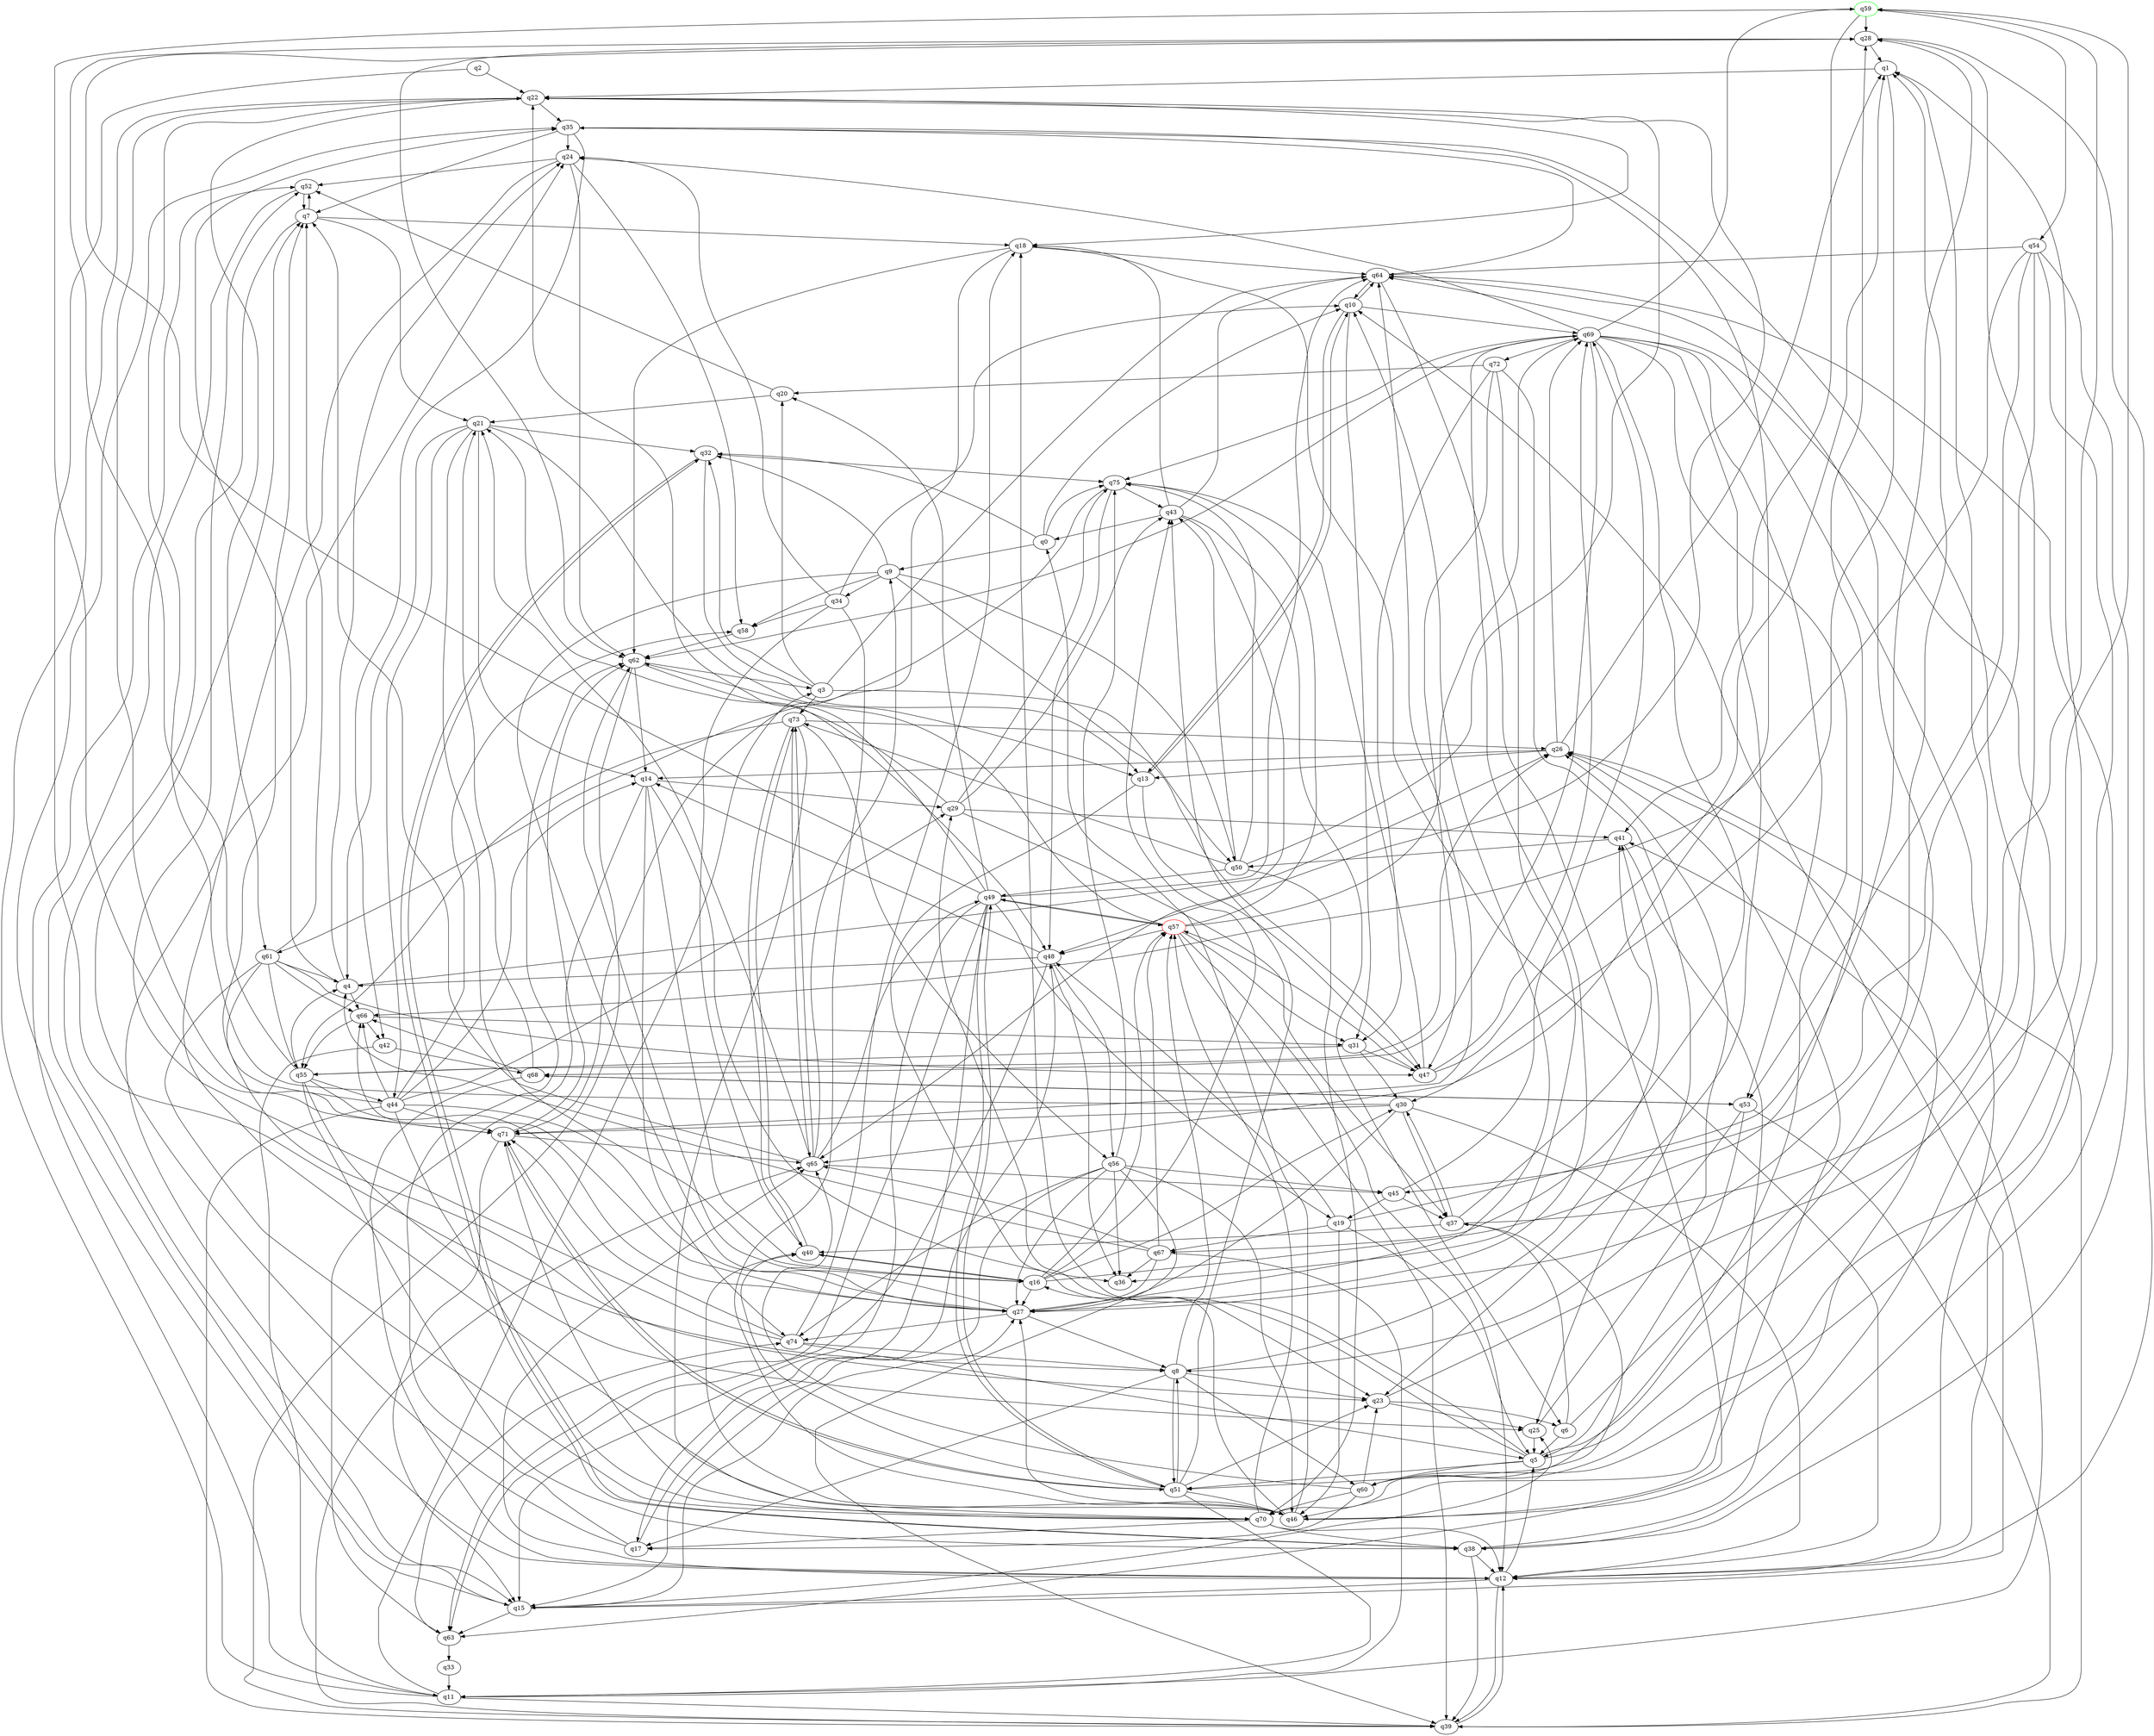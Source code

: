 digraph A{
q59 [initial=1,color=green];
q57 [final=1,color=red];
q0 -> q9;
q0 -> q10;
q0 -> q32;
q0 -> q75;
q1 -> q22;
q1 -> q30;
q2 -> q8;
q2 -> q22;
q3 -> q20;
q3 -> q32;
q3 -> q50;
q3 -> q64;
q3 -> q73;
q4 -> q24;
q4 -> q26;
q4 -> q35;
q4 -> q66;
q5 -> q1;
q5 -> q18;
q5 -> q28;
q5 -> q29;
q5 -> q51;
q5 -> q60;
q6 -> q5;
q6 -> q37;
q6 -> q64;
q7 -> q15;
q7 -> q18;
q7 -> q21;
q7 -> q52;
q8 -> q17;
q8 -> q23;
q8 -> q41;
q8 -> q51;
q8 -> q57;
q8 -> q60;
q9 -> q27;
q9 -> q32;
q9 -> q34;
q9 -> q47;
q9 -> q50;
q9 -> q58;
q10 -> q13;
q10 -> q31;
q10 -> q64;
q10 -> q69;
q11 -> q3;
q11 -> q22;
q11 -> q39;
q11 -> q41;
q11 -> q52;
q12 -> q5;
q12 -> q15;
q12 -> q24;
q12 -> q39;
q12 -> q64;
q12 -> q65;
q13 -> q10;
q13 -> q23;
q13 -> q47;
q14 -> q16;
q14 -> q29;
q14 -> q36;
q14 -> q63;
q14 -> q74;
q15 -> q10;
q15 -> q25;
q15 -> q27;
q15 -> q35;
q15 -> q63;
q16 -> q27;
q16 -> q28;
q16 -> q30;
q16 -> q40;
q16 -> q43;
q16 -> q57;
q17 -> q7;
q17 -> q48;
q17 -> q62;
q18 -> q12;
q18 -> q62;
q18 -> q64;
q18 -> q71;
q19 -> q5;
q19 -> q28;
q19 -> q46;
q19 -> q48;
q19 -> q67;
q20 -> q21;
q20 -> q52;
q21 -> q4;
q21 -> q13;
q21 -> q14;
q21 -> q16;
q21 -> q32;
q21 -> q44;
q22 -> q18;
q22 -> q35;
q22 -> q48;
q22 -> q61;
q23 -> q6;
q23 -> q25;
q23 -> q59;
q24 -> q46;
q24 -> q52;
q24 -> q58;
q24 -> q62;
q25 -> q5;
q25 -> q26;
q26 -> q1;
q26 -> q13;
q26 -> q14;
q26 -> q69;
q27 -> q1;
q27 -> q8;
q27 -> q10;
q27 -> q62;
q27 -> q66;
q27 -> q69;
q27 -> q74;
q28 -> q1;
q28 -> q12;
q28 -> q62;
q29 -> q21;
q29 -> q37;
q29 -> q41;
q29 -> q43;
q29 -> q75;
q30 -> q12;
q30 -> q22;
q30 -> q27;
q30 -> q37;
q30 -> q71;
q31 -> q30;
q31 -> q47;
q31 -> q55;
q32 -> q13;
q32 -> q38;
q32 -> q75;
q33 -> q11;
q34 -> q10;
q34 -> q24;
q34 -> q40;
q34 -> q46;
q34 -> q58;
q35 -> q7;
q35 -> q24;
q35 -> q42;
q35 -> q46;
q35 -> q65;
q37 -> q30;
q37 -> q40;
q37 -> q41;
q37 -> q59;
q37 -> q60;
q38 -> q12;
q38 -> q26;
q38 -> q32;
q38 -> q39;
q39 -> q12;
q39 -> q26;
q39 -> q65;
q40 -> q16;
q40 -> q73;
q41 -> q46;
q41 -> q50;
q42 -> q11;
q42 -> q68;
q43 -> q0;
q43 -> q6;
q43 -> q18;
q43 -> q64;
q43 -> q65;
q44 -> q7;
q44 -> q14;
q44 -> q27;
q44 -> q29;
q44 -> q39;
q44 -> q58;
q44 -> q66;
q44 -> q70;
q44 -> q71;
q45 -> q19;
q45 -> q37;
q45 -> q69;
q46 -> q0;
q46 -> q16;
q46 -> q26;
q46 -> q27;
q46 -> q40;
q47 -> q1;
q47 -> q57;
q47 -> q69;
q47 -> q75;
q48 -> q4;
q48 -> q14;
q48 -> q36;
q48 -> q56;
q48 -> q63;
q49 -> q15;
q49 -> q17;
q49 -> q19;
q49 -> q20;
q49 -> q22;
q49 -> q28;
q49 -> q51;
q49 -> q57;
q49 -> q63;
q49 -> q64;
q50 -> q22;
q50 -> q43;
q50 -> q49;
q50 -> q70;
q50 -> q73;
q50 -> q75;
q51 -> q8;
q51 -> q11;
q51 -> q23;
q51 -> q40;
q51 -> q43;
q51 -> q46;
q51 -> q49;
q51 -> q71;
q52 -> q7;
q52 -> q15;
q53 -> q5;
q53 -> q8;
q53 -> q39;
q53 -> q68;
q54 -> q38;
q54 -> q45;
q54 -> q53;
q54 -> q60;
q54 -> q64;
q54 -> q66;
q55 -> q4;
q55 -> q25;
q55 -> q26;
q55 -> q27;
q55 -> q28;
q55 -> q38;
q55 -> q44;
q56 -> q15;
q56 -> q27;
q56 -> q36;
q56 -> q39;
q56 -> q45;
q56 -> q46;
q56 -> q74;
q56 -> q75;
q57 -> q12;
q57 -> q31;
q57 -> q39;
q57 -> q48;
q57 -> q49;
q57 -> q62;
q57 -> q69;
q57 -> q75;
q58 -> q62;
q59 -> q28;
q59 -> q41;
q59 -> q54;
q59 -> q71;
q60 -> q17;
q60 -> q23;
q60 -> q65;
q60 -> q70;
q61 -> q4;
q61 -> q7;
q61 -> q23;
q61 -> q47;
q61 -> q55;
q61 -> q66;
q61 -> q70;
q62 -> q3;
q62 -> q14;
q62 -> q39;
q62 -> q48;
q63 -> q33;
q63 -> q74;
q64 -> q10;
q64 -> q35;
q64 -> q38;
q64 -> q63;
q65 -> q7;
q65 -> q9;
q65 -> q21;
q65 -> q45;
q65 -> q49;
q65 -> q73;
q66 -> q31;
q66 -> q42;
q66 -> q55;
q67 -> q4;
q67 -> q11;
q67 -> q27;
q67 -> q36;
q67 -> q57;
q67 -> q65;
q68 -> q12;
q68 -> q21;
q68 -> q53;
q68 -> q66;
q69 -> q12;
q69 -> q23;
q69 -> q24;
q69 -> q51;
q69 -> q53;
q69 -> q59;
q69 -> q62;
q69 -> q67;
q69 -> q68;
q69 -> q72;
q69 -> q75;
q70 -> q1;
q70 -> q12;
q70 -> q17;
q70 -> q38;
q70 -> q57;
q70 -> q71;
q71 -> q15;
q71 -> q22;
q71 -> q51;
q71 -> q62;
q71 -> q64;
q71 -> q65;
q72 -> q20;
q72 -> q25;
q72 -> q31;
q72 -> q36;
q72 -> q47;
q73 -> q26;
q73 -> q40;
q73 -> q55;
q73 -> q56;
q73 -> q65;
q73 -> q70;
q74 -> q5;
q74 -> q8;
q74 -> q18;
q74 -> q52;
q74 -> q71;
q75 -> q43;
q75 -> q48;
q75 -> q61;
}